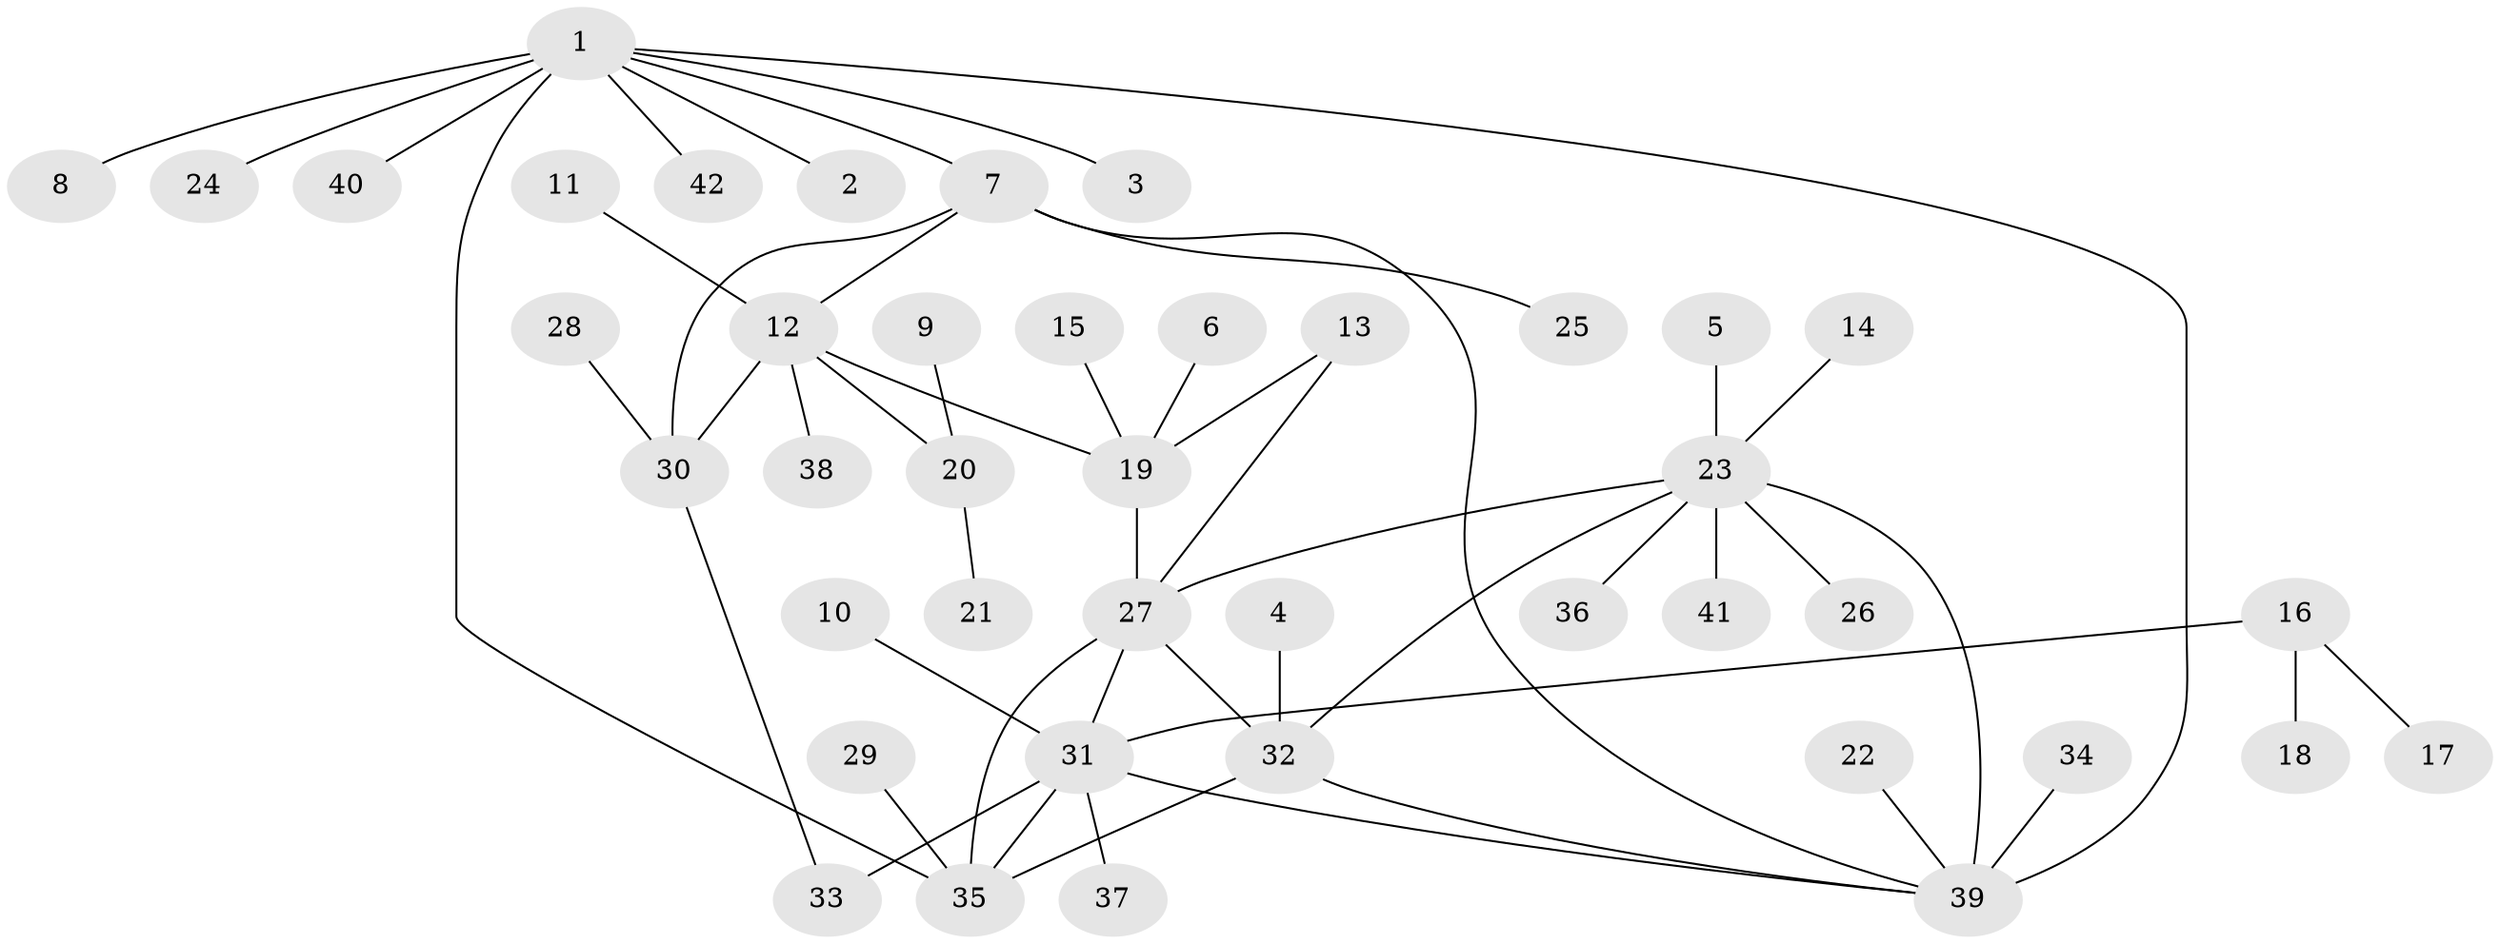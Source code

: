 // original degree distribution, {6: 0.024096385542168676, 8: 0.08433734939759036, 4: 0.07228915662650602, 5: 0.04819277108433735, 9: 0.012048192771084338, 7: 0.024096385542168676, 2: 0.14457831325301204, 1: 0.5542168674698795, 3: 0.03614457831325301}
// Generated by graph-tools (version 1.1) at 2025/50/03/09/25 03:50:41]
// undirected, 42 vertices, 52 edges
graph export_dot {
graph [start="1"]
  node [color=gray90,style=filled];
  1;
  2;
  3;
  4;
  5;
  6;
  7;
  8;
  9;
  10;
  11;
  12;
  13;
  14;
  15;
  16;
  17;
  18;
  19;
  20;
  21;
  22;
  23;
  24;
  25;
  26;
  27;
  28;
  29;
  30;
  31;
  32;
  33;
  34;
  35;
  36;
  37;
  38;
  39;
  40;
  41;
  42;
  1 -- 2 [weight=1.0];
  1 -- 3 [weight=1.0];
  1 -- 7 [weight=1.0];
  1 -- 8 [weight=1.0];
  1 -- 24 [weight=1.0];
  1 -- 35 [weight=3.0];
  1 -- 39 [weight=2.0];
  1 -- 40 [weight=1.0];
  1 -- 42 [weight=1.0];
  4 -- 32 [weight=1.0];
  5 -- 23 [weight=1.0];
  6 -- 19 [weight=1.0];
  7 -- 12 [weight=2.0];
  7 -- 25 [weight=1.0];
  7 -- 30 [weight=2.0];
  7 -- 39 [weight=1.0];
  9 -- 20 [weight=1.0];
  10 -- 31 [weight=1.0];
  11 -- 12 [weight=1.0];
  12 -- 19 [weight=1.0];
  12 -- 20 [weight=1.0];
  12 -- 30 [weight=1.0];
  12 -- 38 [weight=1.0];
  13 -- 19 [weight=1.0];
  13 -- 27 [weight=2.0];
  14 -- 23 [weight=1.0];
  15 -- 19 [weight=1.0];
  16 -- 17 [weight=1.0];
  16 -- 18 [weight=1.0];
  16 -- 31 [weight=1.0];
  19 -- 27 [weight=2.0];
  20 -- 21 [weight=1.0];
  22 -- 39 [weight=1.0];
  23 -- 26 [weight=1.0];
  23 -- 27 [weight=1.0];
  23 -- 32 [weight=2.0];
  23 -- 36 [weight=1.0];
  23 -- 39 [weight=2.0];
  23 -- 41 [weight=1.0];
  27 -- 31 [weight=1.0];
  27 -- 32 [weight=1.0];
  27 -- 35 [weight=1.0];
  28 -- 30 [weight=1.0];
  29 -- 35 [weight=1.0];
  30 -- 33 [weight=1.0];
  31 -- 33 [weight=3.0];
  31 -- 35 [weight=2.0];
  31 -- 37 [weight=1.0];
  31 -- 39 [weight=1.0];
  32 -- 35 [weight=1.0];
  32 -- 39 [weight=1.0];
  34 -- 39 [weight=1.0];
}

